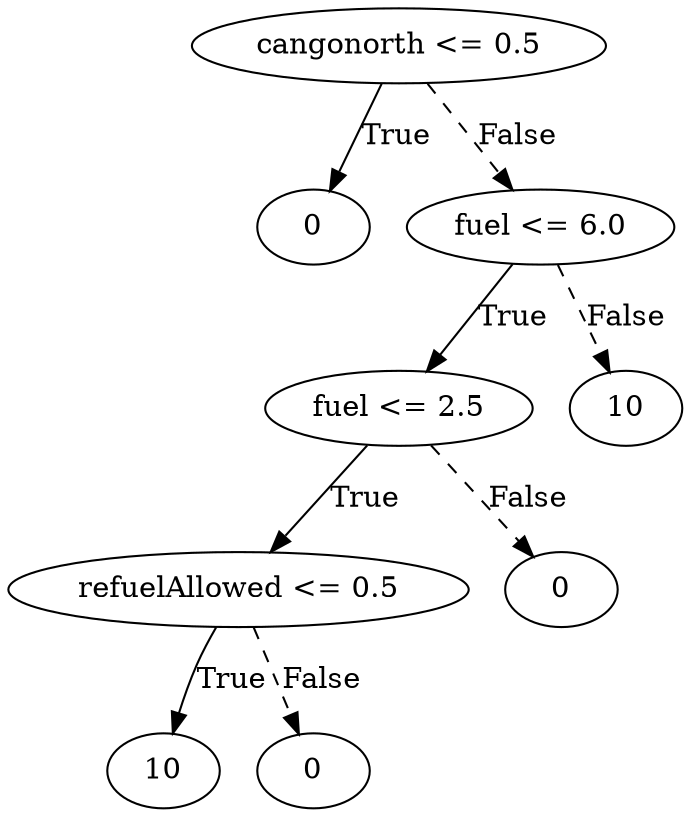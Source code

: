 digraph {
0 [label="cangonorth <= 0.5"];
1 [label="0"];
0 -> 1 [label="True"];
2 [label="fuel <= 6.0"];
3 [label="fuel <= 2.5"];
4 [label="refuelAllowed <= 0.5"];
5 [label="10"];
4 -> 5 [label="True"];
6 [label="0"];
4 -> 6 [style="dashed", label="False"];
3 -> 4 [label="True"];
7 [label="0"];
3 -> 7 [style="dashed", label="False"];
2 -> 3 [label="True"];
8 [label="10"];
2 -> 8 [style="dashed", label="False"];
0 -> 2 [style="dashed", label="False"];

}